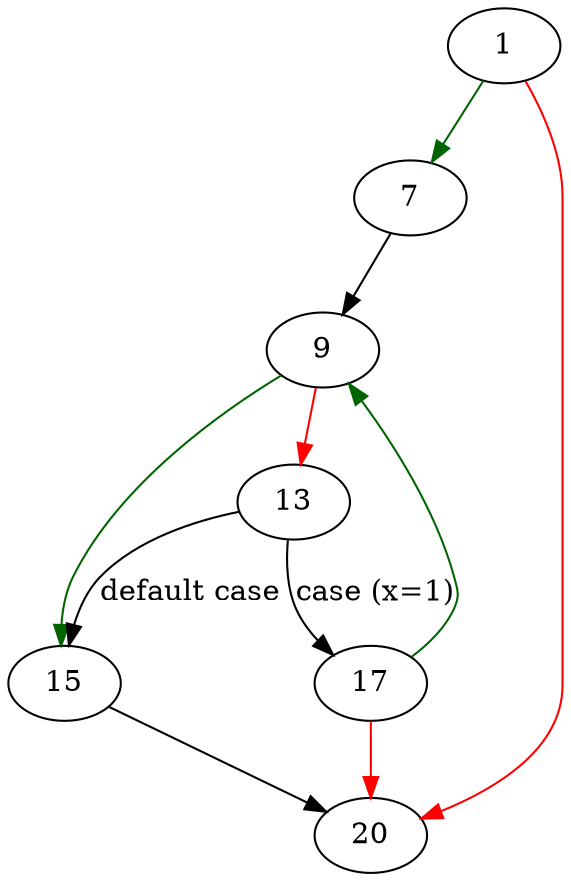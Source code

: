 strict digraph "acl_access_nontrivial" {
	// Node definitions.
	1 [entry=true];
	7;
	20;
	9;
	15;
	13;
	17;

	// Edge definitions.
	1 -> 7 [
		color=darkgreen
		cond=true
	];
	1 -> 20 [
		color=red
		cond=false
	];
	7 -> 9;
	9 -> 15 [
		color=darkgreen
		cond=true
	];
	9 -> 13 [
		color=red
		cond=false
	];
	15 -> 20;
	13 -> 15 [
		cond="default case"
		label="default case"
	];
	13 -> 17 [
		cond="case (x=1)"
		label="case (x=1)"
	];
	17 -> 20 [
		color=red
		cond=false
	];
	17 -> 9 [
		color=darkgreen
		cond=true
	];
}